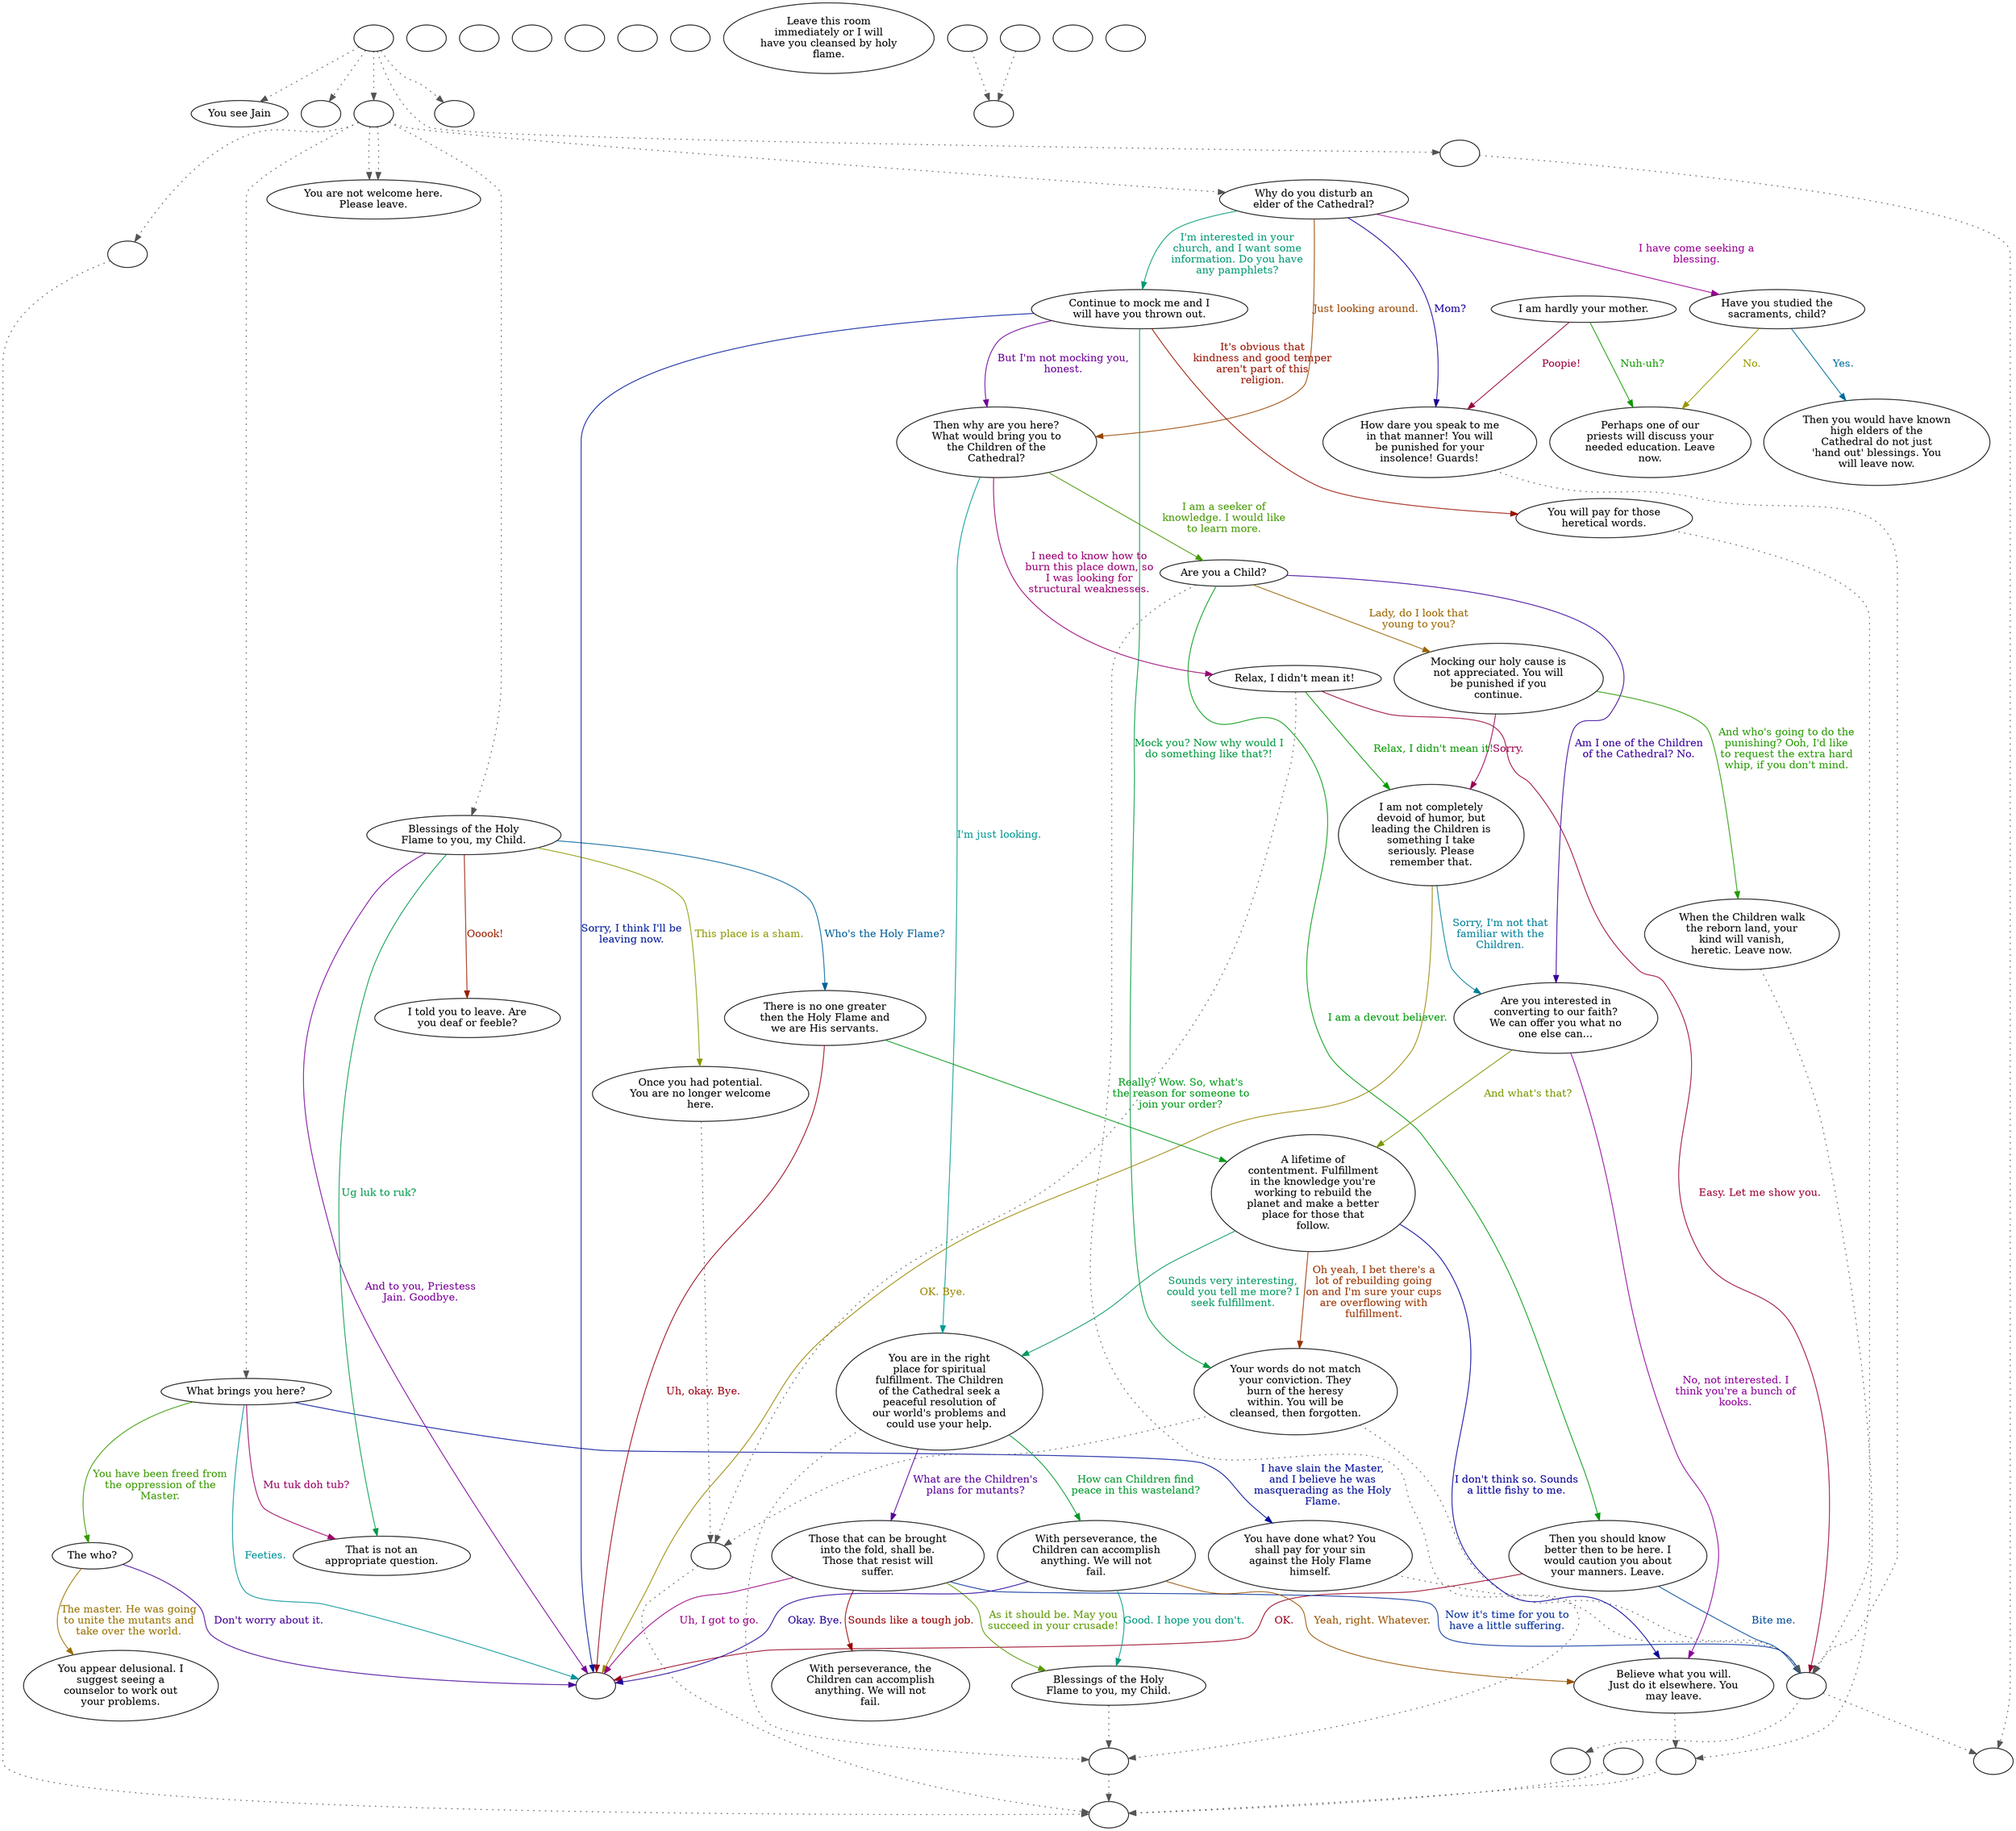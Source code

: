 digraph JAIN {
  "start" [style=filled       fillcolor="#FFFFFF"       color="#000000"]
  "start" -> "look_at_p_proc" [style=dotted color="#555555"]
  "start" -> "pickup_p_proc" [style=dotted color="#555555"]
  "start" -> "talk_p_proc" [style=dotted color="#555555"]
  "start" -> "critter_p_proc" [style=dotted color="#555555"]
  "start" -> "destroy_p_proc" [style=dotted color="#555555"]
  "start" [label=""]
  "combat" [style=filled       fillcolor="#FFFFFF"       color="#000000"]
  "combat" [label=""]
  "critter_p_proc" [style=filled       fillcolor="#FFFFFF"       color="#000000"]
  "critter_p_proc" -> "combat" [style=dotted color="#555555"]
  "critter_p_proc" [label=""]
  "pickup_p_proc" [style=filled       fillcolor="#FFFFFF"       color="#000000"]
  "pickup_p_proc" [label=""]
  "talk_p_proc" [style=filled       fillcolor="#FFFFFF"       color="#000000"]
  "talk_p_proc" -> "get_reaction" [style=dotted color="#555555"]
  "talk_p_proc" -> "Jain29" [style=dotted color="#555555"]
  "talk_p_proc" -> "Jain30" [style=dotted color="#555555"]
  "talk_p_proc" -> "Jain00" [style=dotted color="#555555"]
  "talk_p_proc" -> "Jain27" [style=dotted color="#555555"]
  "talk_p_proc" -> "Jain29" [style=dotted color="#555555"]
  "talk_p_proc" [label=""]
  "destroy_p_proc" [style=filled       fillcolor="#FFFFFF"       color="#000000"]
  "destroy_p_proc" [label=""]
  "look_at_p_proc" [style=filled       fillcolor="#FFFFFF"       color="#000000"]
  "look_at_p_proc" [label="You see Jain"]
  "damage_p_proc" [style=filled       fillcolor="#FFFFFF"       color="#000000"]
  "damage_p_proc" [label=""]
  "Jain00" [style=filled       fillcolor="#FFFFFF"       color="#000000"]
  "Jain00" [label="Why do you disturb an\nelder of the Cathedral?"]
  "Jain00" -> "Jain04" [label="I have come seeking a\nblessing." color="#990092" fontcolor="#990092"]
  "Jain00" -> "Jain07" [label="I'm interested in your\nchurch, and I want some\ninformation. Do you have\nany pamphlets?" color="#009973" fontcolor="#009973"]
  "Jain00" -> "Jain10" [label="Just looking around." color="#994600" fontcolor="#994600"]
  "Jain00" -> "Jain02" [label="Mom?" color="#1A0099" fontcolor="#1A0099"]
  "Jain01" [style=filled       fillcolor="#FFFFFF"       color="#000000"]
  "Jain01" [label="I am hardly your mother."]
  "Jain01" -> "Jain03" [label="Nuh-uh?" color="#139900" fontcolor="#139900"]
  "Jain01" -> "Jain02" [label="Poopie!" color="#99003F" fontcolor="#99003F"]
  "Jain02" [style=filled       fillcolor="#FFFFFF"       color="#000000"]
  "Jain02" -> "JainEndCombat" [style=dotted color="#555555"]
  "Jain02" [label="How dare you speak to me\nin that manner! You will\nbe punished for your\ninsolence! Guards!"]
  "Jain03" [style=filled       fillcolor="#FFFFFF"       color="#000000"]
  "Jain03" [label="Perhaps one of our\npriests will discuss your\nneeded education. Leave\nnow."]
  "Jain04" [style=filled       fillcolor="#FFFFFF"       color="#000000"]
  "Jain04" [label="Have you studied the\nsacraments, child?"]
  "Jain04" -> "Jain05" [label="Yes." color="#006C99" fontcolor="#006C99"]
  "Jain04" -> "Jain03" [label="No." color="#999900" fontcolor="#999900"]
  "Jain05" [style=filled       fillcolor="#FFFFFF"       color="#000000"]
  "Jain05" [label="Then you would have known\nhigh elders of the\nCathedral do not just\n'hand out' blessings. You\nwill leave now."]
  "Jain06" [style=filled       fillcolor="#FFFFFF"       color="#000000"]
  "Jain06" [label=""]
  "Jain07" [style=filled       fillcolor="#FFFFFF"       color="#000000"]
  "Jain07" [label="Continue to mock me and I\nwill have you thrown out."]
  "Jain07" -> "Jain10" [label="But I'm not mocking you,\nhonest." color="#6D0099" fontcolor="#6D0099"]
  "Jain07" -> "Jain09" [label="Mock you? Now why would I\ndo something like that?!" color="#009940" fontcolor="#009940"]
  "Jain07" -> "Jain08" [label="It's obvious that\nkindness and good temper\naren't part of this\nreligion." color="#991300" fontcolor="#991300"]
  "Jain07" -> "JainEnd" [label="Sorry, I think I'll be\nleaving now." color="#001999" fontcolor="#001999"]
  "Jain08" [style=filled       fillcolor="#FFFFFF"       color="#000000"]
  "Jain08" -> "JainEndCombat" [style=dotted color="#555555"]
  "Jain08" [label="You will pay for those\nheretical words."]
  "Jain09" [style=filled       fillcolor="#FFFFFF"       color="#000000"]
  "Jain09" -> "BigDownReact" [style=dotted color="#555555"]
  "Jain09" -> "JainEndCombat" [style=dotted color="#555555"]
  "Jain09" [label="Your words do not match\nyour conviction. They\nburn of the heresy\nwithin. You will be\ncleansed, then forgotten."]
  "Jain10" [style=filled       fillcolor="#FFFFFF"       color="#000000"]
  "Jain10" [label="Then why are you here?\nWhat would bring you to\nthe Children of the\nCathedral?"]
  "Jain10" -> "Jain11" [label="I am a seeker of\nknowledge. I would like\nto learn more." color="#469900" fontcolor="#469900"]
  "Jain10" -> "Jain26" [label="I need to know how to\nburn this place down, so\nI was looking for\nstructural weaknesses." color="#990073" fontcolor="#990073"]
  "Jain10" -> "Jain20" [label="I'm just looking." color="#009993" fontcolor="#009993"]
  "Jain11" [style=filled       fillcolor="#FFFFFF"       color="#000000"]
  "Jain11" -> "UpReact" [style=dotted color="#555555"]
  "Jain11" [label="Are you a Child?"]
  "Jain11" -> "Jain17" [label="Lady, do I look that\nyoung to you?" color="#996600" fontcolor="#996600"]
  "Jain11" -> "Jain13" [label="Am I one of the Children\nof the Cathedral? No." color="#390099" fontcolor="#390099"]
  "Jain11" -> "Jain12" [label="I am a devout believer." color="#00990D" fontcolor="#00990D"]
  "Jain12" [style=filled       fillcolor="#FFFFFF"       color="#000000"]
  "Jain12" [label="Then you should know\nbetter then to be here. I\nwould caution you about\nyour manners. Leave."]
  "Jain12" -> "JainEnd" [label="OK." color="#990020" fontcolor="#990020"]
  "Jain12" -> "JainEndCombat" [label="Bite me." color="#004D99" fontcolor="#004D99"]
  "Jain13" [style=filled       fillcolor="#FFFFFF"       color="#000000"]
  "Jain13" [label="Are you interested in\nconverting to our faith?\nWe can offer you what no\none else can..."]
  "Jain13" -> "Jain14" [label="And what's that?" color="#799900" fontcolor="#799900"]
  "Jain13" -> "Jain15" [label="No, not interested. I\nthink you're a bunch of\nkooks." color="#8C0099" fontcolor="#8C0099"]
  "Jain14" [style=filled       fillcolor="#FFFFFF"       color="#000000"]
  "Jain14" [label="A lifetime of\ncontentment. Fulfillment\nin the knowledge you're\nworking to rebuild the\nplanet and make a better\nplace for those that\nfollow."]
  "Jain14" -> "Jain20" [label="Sounds very interesting,\ncould you tell me more? I\nseek fulfillment." color="#009960" fontcolor="#009960"]
  "Jain14" -> "Jain09" [label="Oh yeah, I bet there's a\nlot of rebuilding going\non and I'm sure your cups\nare overflowing with\nfulfillment." color="#993300" fontcolor="#993300"]
  "Jain14" -> "Jain15" [label="I don't think so. Sounds\na little fishy to me." color="#060099" fontcolor="#060099"]
  "Jain15" [style=filled       fillcolor="#FFFFFF"       color="#000000"]
  "Jain15" -> "DownReact" [style=dotted color="#555555"]
  "Jain15" [label="Believe what you will.\nJust do it elsewhere. You\nmay leave."]
  "Jain16" [style=filled       fillcolor="#FFFFFF"       color="#000000"]
  "Jain16" [label=""]
  "Jain17" [style=filled       fillcolor="#FFFFFF"       color="#000000"]
  "Jain17" [label="Mocking our holy cause is\nnot appreciated. You will\nbe punished if you\ncontinue."]
  "Jain17" -> "Jain18" [label="And who's going to do the\npunishing? Ooh, I'd like\nto request the extra hard\nwhip, if you don't mind." color="#269900" fontcolor="#269900"]
  "Jain17" -> "Jain19" [label="Sorry." color="#990053" fontcolor="#990053"]
  "Jain18" [style=filled       fillcolor="#FFFFFF"       color="#000000"]
  "Jain18" -> "DownReact" [style=dotted color="#555555"]
  "Jain18" [label="When the Children walk\nthe reborn land, your\nkind will vanish,\nheretic. Leave now."]
  "Jain19" [style=filled       fillcolor="#FFFFFF"       color="#000000"]
  "Jain19" [label="I am not completely\ndevoid of humor, but\nleading the Children is\nsomething I take\nseriously. Please\nremember that."]
  "Jain19" -> "Jain13" [label="Sorry, I'm not that\nfamiliar with the\nChildren." color="#008099" fontcolor="#008099"]
  "Jain19" -> "JainEnd" [label="OK. Bye." color="#998600" fontcolor="#998600"]
  "Jain20" [style=filled       fillcolor="#FFFFFF"       color="#000000"]
  "Jain20" -> "UpReact" [style=dotted color="#555555"]
  "Jain20" [label="You are in the right\nplace for spiritual\nfulfillment. The Children\nof the Cathedral seek a\npeaceful resolution of\nour world's problems and\ncould use your help."]
  "Jain20" -> "Jain21" [label="What are the Children's\nplans for mutants?" color="#590099" fontcolor="#590099"]
  "Jain20" -> "Jain22" [label="How can Children find\npeace in this wasteland?" color="#00992C" fontcolor="#00992C"]
  "Jain21" [style=filled       fillcolor="#FFFFFF"       color="#000000"]
  "Jain21" [label="Those that can be brought\ninto the fold, shall be.\nThose that resist will\nsuffer."]
  "Jain21" -> "Jain38" [label="Sounds like a tough job." color="#990000" fontcolor="#990000"]
  "Jain21" -> "JainEndCombat" [label="Now it's time for you to\nhave a little suffering." color="#002D99" fontcolor="#002D99"]
  "Jain21" -> "Jain37" [label="As it should be. May you\nsucceed in your crusade!" color="#5A9900" fontcolor="#5A9900"]
  "Jain21" -> "JainEnd" [label="Uh, I got to go." color="#990086" fontcolor="#990086"]
  "Jain22" [style=filled       fillcolor="#FFFFFF"       color="#000000"]
  "Jain22" [label="With perseverance, the\nChildren can accomplish\nanything. We will not\nfail."]
  "Jain22" -> "Jain37" [label="Good. I hope you don't." color="#00997F" fontcolor="#00997F"]
  "Jain22" -> "Jain15" [label="Yeah, right. Whatever." color="#995300" fontcolor="#995300"]
  "Jain22" -> "JainEnd" [label="Okay. Bye." color="#260099" fontcolor="#260099"]
  "Jain23" [style=filled       fillcolor="#FFFFFF"       color="#000000"]
  "Jain23" [label=""]
  "Jain24" [style=filled       fillcolor="#FFFFFF"       color="#000000"]
  "Jain24" [label=""]
  "Jain25" [style=filled       fillcolor="#FFFFFF"       color="#000000"]
  "Jain25" [label=""]
  "Jain26" [style=filled       fillcolor="#FFFFFF"       color="#000000"]
  "Jain26" -> "BigDownReact" [style=dotted color="#555555"]
  "Jain26" [label="Relax, I didn't mean it!"]
  "Jain26" -> "Jain19" [label="Relax, I didn't mean it!" color="#079900" fontcolor="#079900"]
  "Jain26" -> "JainEndCombat" [label="Easy. Let me show you." color="#990033" fontcolor="#990033"]
  "Jain27" [style=filled       fillcolor="#FFFFFF"       color="#000000"]
  "Jain27" [label="Blessings of the Holy\nFlame to you, my Child."]
  "Jain27" -> "Jain36" [label="Who's the Holy Flame?" color="#006099" fontcolor="#006099"]
  "Jain27" -> "Jain28" [label="This place is a sham." color="#8D9900" fontcolor="#8D9900"]
  "Jain27" -> "JainEnd" [label="And to you, Priestess\nJain. Goodbye." color="#790099" fontcolor="#790099"]
  "Jain27" -> "Jain39" [label="Ug luk to ruk?" color="#00994C" fontcolor="#00994C"]
  "Jain27" -> "Jain34" [label="Ooook!" color="#991F00" fontcolor="#991F00"]
  "Jain28" [style=filled       fillcolor="#FFFFFF"       color="#000000"]
  "Jain28" -> "BigDownReact" [style=dotted color="#555555"]
  "Jain28" [label="Once you had potential.\nYou are no longer welcome\nhere."]
  "Jain29" [style=filled       fillcolor="#FFFFFF"       color="#000000"]
  "Jain29" [label="You are not welcome here.\nPlease leave."]
  "Jain30" [style=filled       fillcolor="#FFFFFF"       color="#000000"]
  "Jain30" [label="What brings you here?"]
  "Jain30" -> "Jain31" [label="I have slain the Master,\nand I believe he was\nmasquerading as the Holy\nFlame." color="#000D99" fontcolor="#000D99"]
  "Jain30" -> "Jain32" [label="You have been freed from\nthe oppression of the\nMaster." color="#3A9900" fontcolor="#3A9900"]
  "Jain30" -> "Jain39" [label="Mu tuk doh tub?" color="#990067" fontcolor="#990067"]
  "Jain30" -> "JainEnd" [label="Feeties." color="#009399" fontcolor="#009399"]
  "Jain31" [style=filled       fillcolor="#FFFFFF"       color="#000000"]
  "Jain31" -> "JainEndCombat" [style=dotted color="#555555"]
  "Jain31" [label="You have done what? You\nshall pay for your sin\nagainst the Holy Flame\nhimself."]
  "Jain32" [style=filled       fillcolor="#FFFFFF"       color="#000000"]
  "Jain32" [label="The who?"]
  "Jain32" -> "Jain33" [label="The master. He was going\nto unite the mutants and\ntake over the world." color="#997200" fontcolor="#997200"]
  "Jain32" -> "JainEnd" [label="Don't worry about it." color="#450099" fontcolor="#450099"]
  "Jain33" [style=filled       fillcolor="#FFFFFF"       color="#000000"]
  "Jain33" [label="You appear delusional. I\nsuggest seeing a\ncounselor to work out\nyour problems."]
  "Jain34" [style=filled       fillcolor="#FFFFFF"       color="#000000"]
  "Jain34" [label="I told you to leave. Are\nyou deaf or feeble?"]
  "Jain35" [style=filled       fillcolor="#FFFFFF"       color="#000000"]
  "Jain35" [label="Leave this room\nimmediately or I will\nhave you cleansed by holy\nflame."]
  "Jain36" [style=filled       fillcolor="#FFFFFF"       color="#000000"]
  "Jain36" [label="There is no one greater\nthen the Holy Flame and\nwe are His servants."]
  "Jain36" -> "Jain14" [label="Really? Wow. So, what's\nthe reason for someone to\njoin your order?" color="#009919" fontcolor="#009919"]
  "Jain36" -> "JainEnd" [label="Uh, okay. Bye." color="#990014" fontcolor="#990014"]
  "Jain37" [style=filled       fillcolor="#FFFFFF"       color="#000000"]
  "Jain37" -> "UpReact" [style=dotted color="#555555"]
  "Jain37" [label="Blessings of the Holy\nFlame to you, my Child."]
  "Jain38" [style=filled       fillcolor="#FFFFFF"       color="#000000"]
  "Jain38" [label="With perseverance, the\nChildren can accomplish\nanything. We will not\nfail."]
  "Jain39" [style=filled       fillcolor="#FFFFFF"       color="#000000"]
  "Jain39" [label="That is not an\nappropriate question."]
  "JainEnd" [style=filled       fillcolor="#FFFFFF"       color="#000000"]
  "JainEnd" [label=""]
  "JainEndCombat" [style=filled       fillcolor="#FFFFFF"       color="#000000"]
  "JainEndCombat" -> "BottomReact" [style=dotted color="#555555"]
  "JainEndCombat" -> "combat" [style=dotted color="#555555"]
  "JainEndCombat" [label=""]
  "get_reaction" [style=filled       fillcolor="#FFFFFF"       color="#000000"]
  "get_reaction" -> "ReactToLevel" [style=dotted color="#555555"]
  "get_reaction" [label=""]
  "ReactToLevel" [style=filled       fillcolor="#FFFFFF"       color="#000000"]
  "ReactToLevel" [label=""]
  "LevelToReact" [style=filled       fillcolor="#FFFFFF"       color="#000000"]
  "LevelToReact" [label=""]
  "UpReact" [style=filled       fillcolor="#FFFFFF"       color="#000000"]
  "UpReact" -> "ReactToLevel" [style=dotted color="#555555"]
  "UpReact" [label=""]
  "DownReact" [style=filled       fillcolor="#FFFFFF"       color="#000000"]
  "DownReact" -> "ReactToLevel" [style=dotted color="#555555"]
  "DownReact" [label=""]
  "BottomReact" [style=filled       fillcolor="#FFFFFF"       color="#000000"]
  "BottomReact" [label=""]
  "TopReact" [style=filled       fillcolor="#FFFFFF"       color="#000000"]
  "TopReact" [label=""]
  "BigUpReact" [style=filled       fillcolor="#FFFFFF"       color="#000000"]
  "BigUpReact" -> "ReactToLevel" [style=dotted color="#555555"]
  "BigUpReact" [label=""]
  "BigDownReact" [style=filled       fillcolor="#FFFFFF"       color="#000000"]
  "BigDownReact" -> "ReactToLevel" [style=dotted color="#555555"]
  "BigDownReact" [label=""]
  "UpReactLevel" [style=filled       fillcolor="#FFFFFF"       color="#000000"]
  "UpReactLevel" -> "LevelToReact" [style=dotted color="#555555"]
  "UpReactLevel" [label=""]
  "DownReactLevel" [style=filled       fillcolor="#FFFFFF"       color="#000000"]
  "DownReactLevel" -> "LevelToReact" [style=dotted color="#555555"]
  "DownReactLevel" [label=""]
  "Goodbyes" [style=filled       fillcolor="#FFFFFF"       color="#000000"]
  "Goodbyes" [label=""]
}